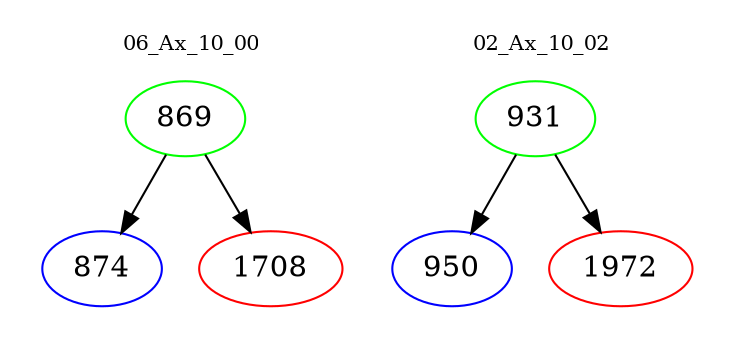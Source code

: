 digraph{
subgraph cluster_0 {
color = white
label = "06_Ax_10_00";
fontsize=10;
T0_869 [label="869", color="green"]
T0_869 -> T0_874 [color="black"]
T0_874 [label="874", color="blue"]
T0_869 -> T0_1708 [color="black"]
T0_1708 [label="1708", color="red"]
}
subgraph cluster_1 {
color = white
label = "02_Ax_10_02";
fontsize=10;
T1_931 [label="931", color="green"]
T1_931 -> T1_950 [color="black"]
T1_950 [label="950", color="blue"]
T1_931 -> T1_1972 [color="black"]
T1_1972 [label="1972", color="red"]
}
}
